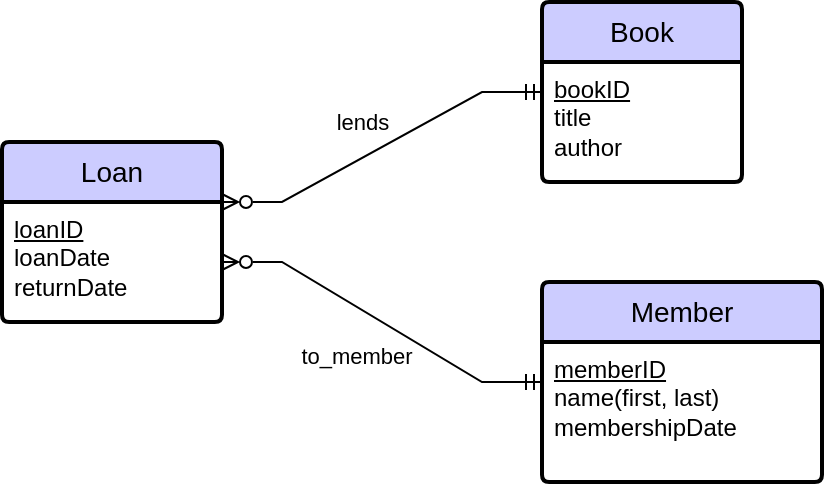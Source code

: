 <mxfile version="26.0.9">
  <diagram id="C5RBs43oDa-KdzZeNtuy" name="Page-1">
    <mxGraphModel dx="707" dy="564" grid="1" gridSize="10" guides="1" tooltips="1" connect="1" arrows="1" fold="1" page="1" pageScale="1" pageWidth="827" pageHeight="1169" math="0" shadow="0">
      <root>
        <mxCell id="WIyWlLk6GJQsqaUBKTNV-0" />
        <mxCell id="WIyWlLk6GJQsqaUBKTNV-1" parent="WIyWlLk6GJQsqaUBKTNV-0" />
        <mxCell id="gurMtBkQaNvhxzcTF5mW-13" value="Loan" style="swimlane;childLayout=stackLayout;horizontal=1;startSize=30;horizontalStack=0;rounded=1;fontSize=14;fontStyle=0;strokeWidth=2;resizeParent=0;resizeLast=1;shadow=0;dashed=0;align=center;arcSize=4;whiteSpace=wrap;html=1;fillColor=#CCCCFF;" parent="WIyWlLk6GJQsqaUBKTNV-1" vertex="1">
          <mxGeometry x="200" y="240" width="110" height="90" as="geometry" />
        </mxCell>
        <mxCell id="gurMtBkQaNvhxzcTF5mW-14" value="&lt;u&gt;loanID&lt;/u&gt;&lt;br&gt;loanDate&lt;div&gt;returnDate&lt;/div&gt;" style="align=left;strokeColor=none;fillColor=none;spacingLeft=4;fontSize=12;verticalAlign=top;resizable=0;rotatable=0;part=1;html=1;" parent="gurMtBkQaNvhxzcTF5mW-13" vertex="1">
          <mxGeometry y="30" width="110" height="60" as="geometry" />
        </mxCell>
        <mxCell id="gurMtBkQaNvhxzcTF5mW-15" value="Book" style="swimlane;childLayout=stackLayout;horizontal=1;startSize=30;horizontalStack=0;rounded=1;fontSize=14;fontStyle=0;strokeWidth=2;resizeParent=0;resizeLast=1;shadow=0;dashed=0;align=center;arcSize=4;whiteSpace=wrap;html=1;fillColor=#CCCCFF;" parent="WIyWlLk6GJQsqaUBKTNV-1" vertex="1">
          <mxGeometry x="470" y="170" width="100" height="90" as="geometry" />
        </mxCell>
        <mxCell id="gurMtBkQaNvhxzcTF5mW-16" value="&lt;u&gt;bookID&lt;/u&gt;&lt;div&gt;title&lt;/div&gt;&lt;div&gt;author&lt;/div&gt;" style="align=left;strokeColor=none;fillColor=none;spacingLeft=4;fontSize=12;verticalAlign=top;resizable=0;rotatable=0;part=1;html=1;" parent="gurMtBkQaNvhxzcTF5mW-15" vertex="1">
          <mxGeometry y="30" width="100" height="60" as="geometry" />
        </mxCell>
        <mxCell id="gurMtBkQaNvhxzcTF5mW-17" value="Member" style="swimlane;childLayout=stackLayout;horizontal=1;startSize=30;horizontalStack=0;rounded=1;fontSize=14;fontStyle=0;strokeWidth=2;resizeParent=0;resizeLast=1;shadow=0;dashed=0;align=center;arcSize=4;whiteSpace=wrap;html=1;fillColor=#CCCCFF;" parent="WIyWlLk6GJQsqaUBKTNV-1" vertex="1">
          <mxGeometry x="470" y="310" width="140" height="100" as="geometry" />
        </mxCell>
        <mxCell id="gurMtBkQaNvhxzcTF5mW-18" value="&lt;u&gt;memberID&lt;/u&gt;&lt;div&gt;name(first, last)&lt;/div&gt;&lt;div&gt;&lt;span style=&quot;background-color: transparent; color: light-dark(rgb(0, 0, 0), rgb(255, 255, 255));&quot;&gt;membershipDate&lt;/span&gt;&lt;br&gt;&lt;/div&gt;" style="align=left;strokeColor=none;fillColor=none;spacingLeft=4;fontSize=12;verticalAlign=top;resizable=0;rotatable=0;part=1;html=1;" parent="gurMtBkQaNvhxzcTF5mW-17" vertex="1">
          <mxGeometry y="30" width="140" height="70" as="geometry" />
        </mxCell>
        <mxCell id="gurMtBkQaNvhxzcTF5mW-20" value="" style="edgeStyle=entityRelationEdgeStyle;fontSize=12;html=1;endArrow=ERzeroToMany;rounded=0;startArrow=ERmandOne;startFill=0;entryX=1;entryY=0.5;entryDx=0;entryDy=0;endFill=0;" parent="WIyWlLk6GJQsqaUBKTNV-1" source="gurMtBkQaNvhxzcTF5mW-17" target="gurMtBkQaNvhxzcTF5mW-14" edge="1">
          <mxGeometry width="100" height="100" relative="1" as="geometry">
            <mxPoint x="410" y="380" as="sourcePoint" />
            <mxPoint x="390" y="390" as="targetPoint" />
            <Array as="points">
              <mxPoint x="250" y="390" />
              <mxPoint x="190" y="380" />
              <mxPoint x="370" y="360" />
              <mxPoint x="350" y="310" />
              <mxPoint x="380" y="390" />
              <mxPoint x="240" y="380" />
            </Array>
          </mxGeometry>
        </mxCell>
        <mxCell id="TTn-5bRHLLxOXYlM2nSG-1" value="to_member" style="edgeLabel;html=1;align=center;verticalAlign=middle;resizable=0;points=[];" parent="gurMtBkQaNvhxzcTF5mW-20" vertex="1" connectable="0">
          <mxGeometry x="0.035" y="1" relative="1" as="geometry">
            <mxPoint x="-10" y="18" as="offset" />
          </mxGeometry>
        </mxCell>
        <mxCell id="gurMtBkQaNvhxzcTF5mW-21" value="" style="edgeStyle=entityRelationEdgeStyle;fontSize=12;html=1;endArrow=ERzeroToMany;rounded=0;startArrow=ERmandOne;startFill=0;entryX=1;entryY=0;entryDx=0;entryDy=0;endFill=0;" parent="WIyWlLk6GJQsqaUBKTNV-1" source="gurMtBkQaNvhxzcTF5mW-15" target="gurMtBkQaNvhxzcTF5mW-14" edge="1">
          <mxGeometry width="100" height="100" relative="1" as="geometry">
            <mxPoint x="480" y="410" as="sourcePoint" />
            <mxPoint x="320" y="295" as="targetPoint" />
            <Array as="points">
              <mxPoint x="260" y="400" />
              <mxPoint x="200" y="390" />
              <mxPoint x="380" y="370" />
              <mxPoint x="360" y="320" />
              <mxPoint x="390" y="400" />
              <mxPoint x="250" y="390" />
            </Array>
          </mxGeometry>
        </mxCell>
        <mxCell id="TTn-5bRHLLxOXYlM2nSG-0" value="lends" style="edgeLabel;html=1;align=center;verticalAlign=middle;resizable=0;points=[];" parent="gurMtBkQaNvhxzcTF5mW-21" vertex="1" connectable="0">
          <mxGeometry x="-0.018" y="-1" relative="1" as="geometry">
            <mxPoint x="-11" y="-11" as="offset" />
          </mxGeometry>
        </mxCell>
      </root>
    </mxGraphModel>
  </diagram>
</mxfile>
